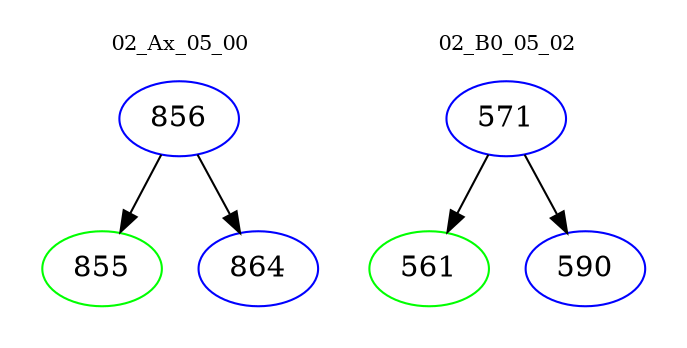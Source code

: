 digraph{
subgraph cluster_0 {
color = white
label = "02_Ax_05_00";
fontsize=10;
T0_856 [label="856", color="blue"]
T0_856 -> T0_855 [color="black"]
T0_855 [label="855", color="green"]
T0_856 -> T0_864 [color="black"]
T0_864 [label="864", color="blue"]
}
subgraph cluster_1 {
color = white
label = "02_B0_05_02";
fontsize=10;
T1_571 [label="571", color="blue"]
T1_571 -> T1_561 [color="black"]
T1_561 [label="561", color="green"]
T1_571 -> T1_590 [color="black"]
T1_590 [label="590", color="blue"]
}
}
